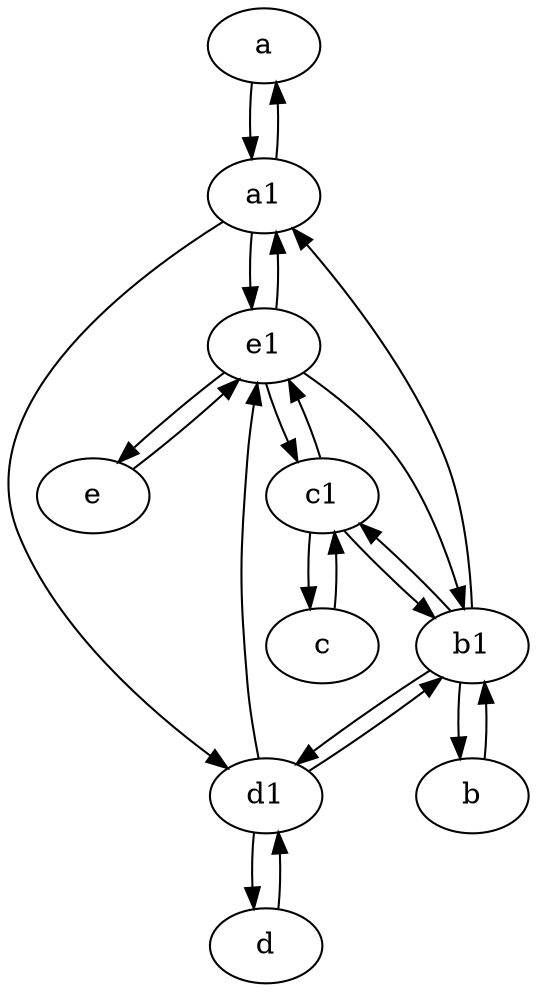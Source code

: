digraph  {
	a [pos="40,10!"];
	d1 [pos="25,30!"];
	c [pos="20,10!"];
	b [pos="50,20!"];
	e1 [pos="25,45!"];
	d [pos="20,30!"];
	c1 [pos="30,15!"];
	e [pos="30,50!"];
	a1 [pos="40,15!"];
	b1 [pos="45,20!"];
	a -> a1;
	b1 -> a1;
	c1 -> b1;
	b1 -> d1;
	c1 -> e1;
	d1 -> b1;
	a1 -> d1;
	e1 -> c1;
	a1 -> e1;
	b1 -> b;
	e1 -> b1;
	b1 -> c1;
	e1 -> e;
	e1 -> a1;
	c -> c1;
	d1 -> e1;
	d -> d1;
	b -> b1;
	a1 -> a;
	e -> e1;
	d1 -> d;
	c1 -> c;

	}